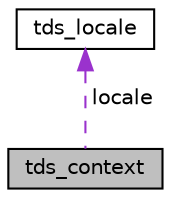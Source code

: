 digraph "tds_context"
{
 // LATEX_PDF_SIZE
  edge [fontname="Helvetica",fontsize="10",labelfontname="Helvetica",labelfontsize="10"];
  node [fontname="Helvetica",fontsize="10",shape=record];
  Node1 [label="tds_context",height=0.2,width=0.4,color="black", fillcolor="grey75", style="filled", fontcolor="black",tooltip=" "];
  Node2 -> Node1 [dir="back",color="darkorchid3",fontsize="10",style="dashed",label=" locale" ,fontname="Helvetica"];
  Node2 [label="tds_locale",height=0.2,width=0.4,color="black", fillcolor="white", style="filled",URL="$a01151.html",tooltip=" "];
}
